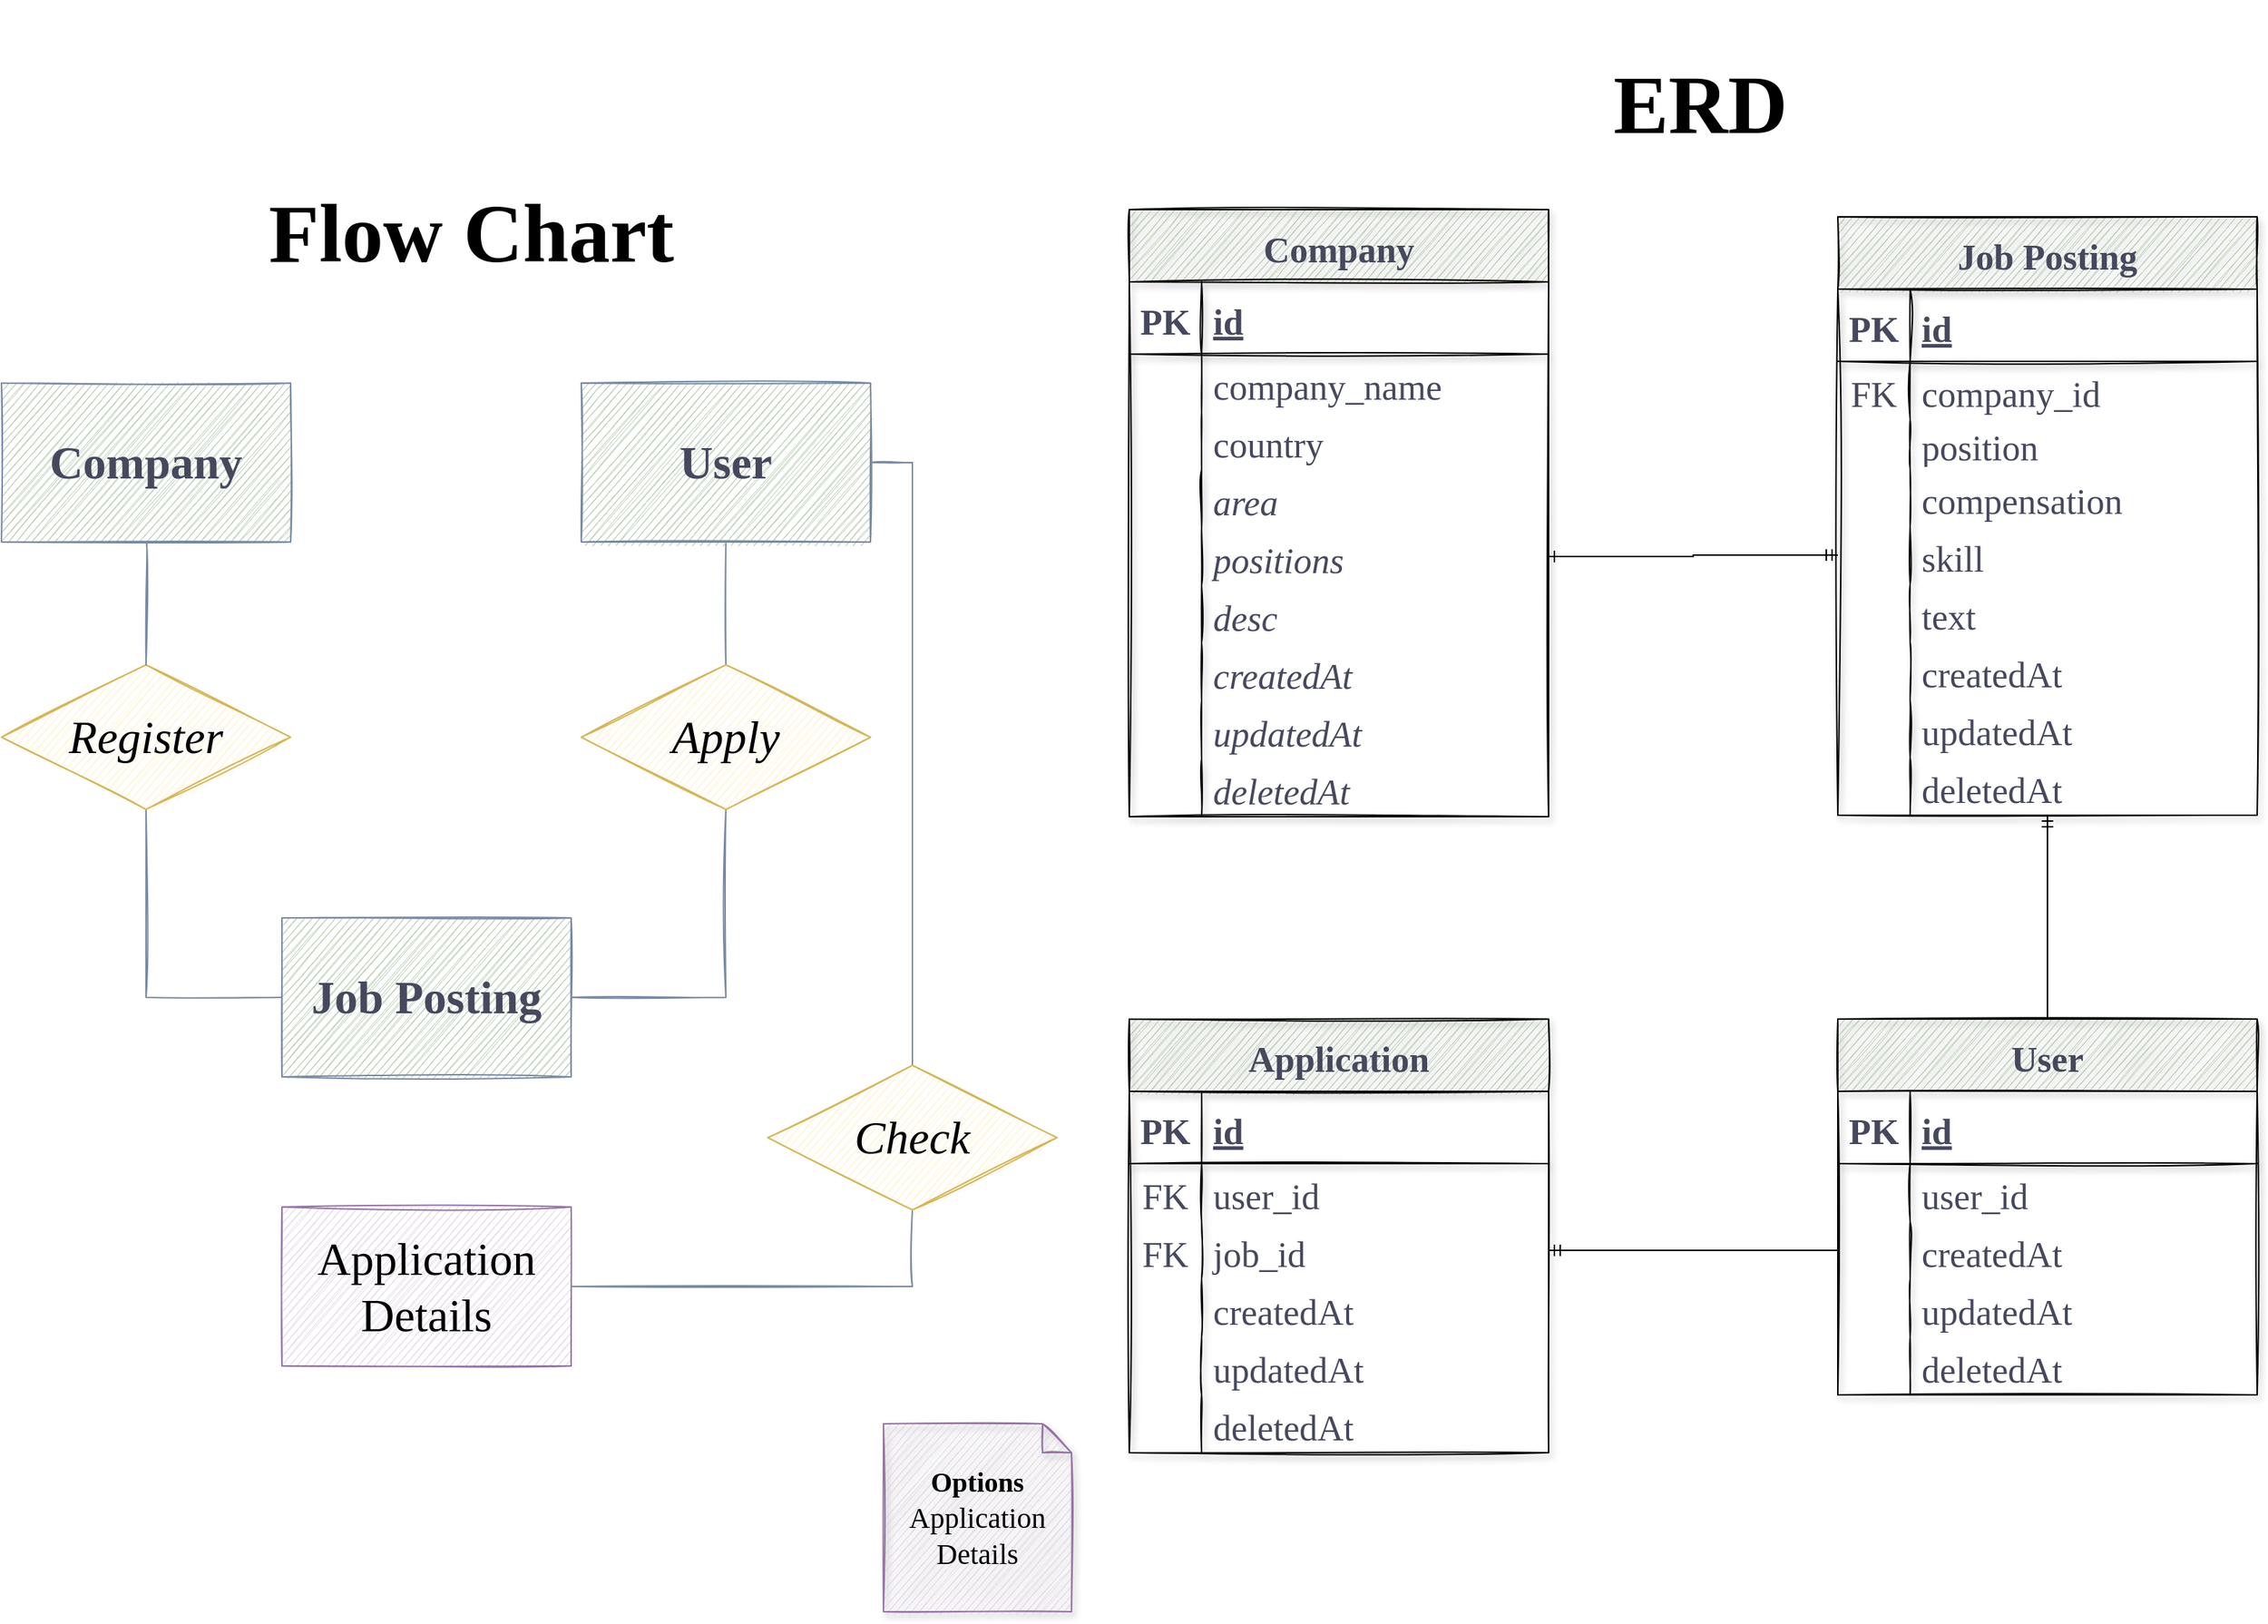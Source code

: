 <mxfile version="20.2.6" type="github">
  <diagram id="R2lEEEUBdFMjLlhIrx00" name="Page-1">
    <mxGraphModel dx="3123" dy="2442" grid="1" gridSize="10" guides="1" tooltips="1" connect="1" arrows="1" fold="1" page="1" pageScale="1" pageWidth="850" pageHeight="1100" math="0" shadow="0" extFonts="Permanent Marker^https://fonts.googleapis.com/css?family=Permanent+Marker">
      <root>
        <mxCell id="0" />
        <mxCell id="1" parent="0" />
        <mxCell id="0oKUBStHMxCBbjXoGF3a-63" style="edgeStyle=orthogonalEdgeStyle;rounded=0;sketch=1;hachureGap=4;orthogonalLoop=1;jettySize=auto;html=1;exitX=0.5;exitY=1;exitDx=0;exitDy=0;entryX=0;entryY=0.5;entryDx=0;entryDy=0;fontFamily=Architects Daughter;fontSource=https%3A%2F%2Ffonts.googleapis.com%2Fcss%3Ffamily%3DArchitects%2BDaughter;fontSize=16;fontColor=#46495D;endArrow=none;endFill=0;startSize=14;endSize=14;sourcePerimeterSpacing=8;targetPerimeterSpacing=8;strokeColor=#788AA3;fillColor=#B2C9AB;" parent="1" source="0oKUBStHMxCBbjXoGF3a-10" target="0oKUBStHMxCBbjXoGF3a-19" edge="1">
          <mxGeometry relative="1" as="geometry" />
        </mxCell>
        <mxCell id="0oKUBStHMxCBbjXoGF3a-10" value="Register" style="rhombus;whiteSpace=wrap;html=1;hachureGap=4;fontFamily=Tahoma;fontSize=32;sketch=1;fontStyle=2;fillColor=#fff2cc;strokeColor=#d6b656;" parent="1" vertex="1">
          <mxGeometry x="100" y="435" width="200" height="100" as="geometry" />
        </mxCell>
        <mxCell id="0oKUBStHMxCBbjXoGF3a-62" style="edgeStyle=orthogonalEdgeStyle;curved=1;rounded=0;sketch=1;hachureGap=4;orthogonalLoop=1;jettySize=auto;html=1;exitX=0.5;exitY=1;exitDx=0;exitDy=0;entryX=0.5;entryY=0;entryDx=0;entryDy=0;fontFamily=Architects Daughter;fontSource=https%3A%2F%2Ffonts.googleapis.com%2Fcss%3Ffamily%3DArchitects%2BDaughter;fontSize=16;fontColor=#46495D;endArrow=none;endFill=0;startSize=14;endSize=14;sourcePerimeterSpacing=8;targetPerimeterSpacing=8;strokeColor=#788AA3;fillColor=#B2C9AB;" parent="1" source="0oKUBStHMxCBbjXoGF3a-14" target="0oKUBStHMxCBbjXoGF3a-10" edge="1">
          <mxGeometry relative="1" as="geometry" />
        </mxCell>
        <mxCell id="0oKUBStHMxCBbjXoGF3a-14" value="Company" style="rounded=0;whiteSpace=wrap;html=1;hachureGap=4;fontFamily=Tahoma;fontSize=32;sketch=1;fontStyle=1;fillColor=#B2C9AB;fontColor=#46495D;strokeColor=#788AA3;" parent="1" vertex="1">
          <mxGeometry x="100" y="240" width="200" height="110" as="geometry" />
        </mxCell>
        <mxCell id="0oKUBStHMxCBbjXoGF3a-64" style="edgeStyle=orthogonalEdgeStyle;rounded=0;sketch=1;hachureGap=4;orthogonalLoop=1;jettySize=auto;html=1;exitX=0.5;exitY=1;exitDx=0;exitDy=0;entryX=0.5;entryY=0;entryDx=0;entryDy=0;fontFamily=Architects Daughter;fontSource=https%3A%2F%2Ffonts.googleapis.com%2Fcss%3Ffamily%3DArchitects%2BDaughter;fontSize=16;fontColor=#46495D;endArrow=none;endFill=0;startSize=14;endSize=14;sourcePerimeterSpacing=8;targetPerimeterSpacing=8;strokeColor=#788AA3;fillColor=#B2C9AB;" parent="1" source="0oKUBStHMxCBbjXoGF3a-18" target="0oKUBStHMxCBbjXoGF3a-34" edge="1">
          <mxGeometry relative="1" as="geometry" />
        </mxCell>
        <mxCell id="0oKUBStHMxCBbjXoGF3a-68" style="edgeStyle=orthogonalEdgeStyle;rounded=0;sketch=1;hachureGap=4;orthogonalLoop=1;jettySize=auto;html=1;exitX=1;exitY=0.5;exitDx=0;exitDy=0;entryX=0.5;entryY=0;entryDx=0;entryDy=0;fontFamily=Architects Daughter;fontSource=https%3A%2F%2Ffonts.googleapis.com%2Fcss%3Ffamily%3DArchitects%2BDaughter;fontSize=16;fontColor=#46495D;endArrow=none;endFill=0;startSize=14;endSize=14;sourcePerimeterSpacing=8;targetPerimeterSpacing=8;strokeColor=#788AA3;fillColor=#B2C9AB;" parent="1" source="0oKUBStHMxCBbjXoGF3a-18" target="0oKUBStHMxCBbjXoGF3a-44" edge="1">
          <mxGeometry relative="1" as="geometry" />
        </mxCell>
        <mxCell id="0oKUBStHMxCBbjXoGF3a-18" value="User" style="rounded=0;whiteSpace=wrap;html=1;hachureGap=4;fontFamily=Tahoma;fontSize=32;sketch=1;fontStyle=1;fillColor=#B2C9AB;fontColor=#46495D;strokeColor=#788AA3;" parent="1" vertex="1">
          <mxGeometry x="501" y="240" width="200" height="110" as="geometry" />
        </mxCell>
        <mxCell id="0oKUBStHMxCBbjXoGF3a-70" style="edgeStyle=orthogonalEdgeStyle;rounded=0;sketch=1;hachureGap=4;orthogonalLoop=1;jettySize=auto;html=1;exitX=1;exitY=0.5;exitDx=0;exitDy=0;entryX=0.5;entryY=1;entryDx=0;entryDy=0;fontFamily=Architects Daughter;fontSource=https%3A%2F%2Ffonts.googleapis.com%2Fcss%3Ffamily%3DArchitects%2BDaughter;fontSize=16;fontColor=#46495D;endArrow=none;endFill=0;startSize=14;endSize=14;sourcePerimeterSpacing=8;targetPerimeterSpacing=8;strokeColor=#788AA3;fillColor=#B2C9AB;" parent="1" source="0oKUBStHMxCBbjXoGF3a-19" target="0oKUBStHMxCBbjXoGF3a-34" edge="1">
          <mxGeometry relative="1" as="geometry" />
        </mxCell>
        <mxCell id="0oKUBStHMxCBbjXoGF3a-19" value="Job Posting" style="rounded=0;whiteSpace=wrap;html=1;hachureGap=4;fontFamily=Tahoma;fontSize=32;sketch=1;fontStyle=1;fillColor=#B2C9AB;fontColor=#46495D;strokeColor=#788AA3;" parent="1" vertex="1">
          <mxGeometry x="294" y="610" width="200" height="110" as="geometry" />
        </mxCell>
        <mxCell id="0oKUBStHMxCBbjXoGF3a-34" value="Apply" style="rhombus;whiteSpace=wrap;html=1;hachureGap=4;fontFamily=Tahoma;fontSize=32;sketch=1;fontStyle=2;fillColor=#fff2cc;strokeColor=#d6b656;" parent="1" vertex="1">
          <mxGeometry x="501" y="435" width="200" height="100" as="geometry" />
        </mxCell>
        <mxCell id="0oKUBStHMxCBbjXoGF3a-40" value="&lt;h1 style=&quot;font-size: 57px;&quot;&gt;&lt;span style=&quot;background-color: initial; font-size: 57px;&quot;&gt;&lt;font data-font-src=&quot;https://fonts.googleapis.com/css?family=Permanent+Marker&quot; style=&quot;font-size: 57px;&quot;&gt;Flow Chart&lt;/font&gt;&lt;/span&gt;&lt;br style=&quot;font-size: 57px;&quot;&gt;&lt;/h1&gt;" style="text;html=1;spacing=5;spacingTop=-20;whiteSpace=wrap;overflow=hidden;rounded=0;sketch=1;hachureGap=4;fontFamily=Tahoma;fontSize=57;verticalAlign=middle;align=center;horizontal=1;textDirection=ltr;strokeColor=none;" parent="1" vertex="1">
          <mxGeometry x="260" y="79" width="330" height="110" as="geometry" />
        </mxCell>
        <mxCell id="0oKUBStHMxCBbjXoGF3a-42" value="Application Details" style="rounded=0;whiteSpace=wrap;html=1;hachureGap=4;fontFamily=Tahoma;fontSize=32;sketch=1;fontStyle=0;fillColor=#e1d5e7;strokeColor=#9673a6;" parent="1" vertex="1">
          <mxGeometry x="294" y="810" width="200" height="110" as="geometry" />
        </mxCell>
        <mxCell id="0oKUBStHMxCBbjXoGF3a-71" style="edgeStyle=orthogonalEdgeStyle;rounded=0;sketch=1;hachureGap=4;orthogonalLoop=1;jettySize=auto;html=1;exitX=0.5;exitY=1;exitDx=0;exitDy=0;entryX=1;entryY=0.5;entryDx=0;entryDy=0;fontFamily=Architects Daughter;fontSource=https%3A%2F%2Ffonts.googleapis.com%2Fcss%3Ffamily%3DArchitects%2BDaughter;fontSize=16;fontColor=#46495D;endArrow=none;endFill=0;startSize=14;endSize=14;sourcePerimeterSpacing=8;targetPerimeterSpacing=8;strokeColor=#788AA3;fillColor=#B2C9AB;" parent="1" source="0oKUBStHMxCBbjXoGF3a-44" target="0oKUBStHMxCBbjXoGF3a-42" edge="1">
          <mxGeometry relative="1" as="geometry" />
        </mxCell>
        <mxCell id="0oKUBStHMxCBbjXoGF3a-44" value="Check" style="rhombus;whiteSpace=wrap;html=1;hachureGap=4;fontFamily=Tahoma;fontSize=32;sketch=1;fontStyle=2;fillColor=#fff2cc;strokeColor=#d6b656;" parent="1" vertex="1">
          <mxGeometry x="630" y="712" width="200" height="100" as="geometry" />
        </mxCell>
        <mxCell id="0oKUBStHMxCBbjXoGF3a-72" value="&lt;h1 style=&quot;font-size: 57px;&quot;&gt;ERD&lt;/h1&gt;" style="text;html=1;spacing=5;spacingTop=-20;whiteSpace=wrap;overflow=hidden;rounded=0;sketch=1;hachureGap=4;fontFamily=Tahoma;fontSize=57;verticalAlign=middle;align=center;horizontal=1;textDirection=ltr;strokeColor=none;" parent="1" vertex="1">
          <mxGeometry x="1110" y="-10" width="330" height="110" as="geometry" />
        </mxCell>
        <mxCell id="0oKUBStHMxCBbjXoGF3a-74" value="&lt;font face=&quot;Tahoma&quot;&gt;&lt;b style=&quot;font-size: 19px;&quot;&gt;&lt;font style=&quot;font-size: 19px;&quot;&gt;Options&lt;/font&gt;&lt;/b&gt;&lt;br&gt;Application&lt;br&gt;Details&lt;/font&gt;" style="shape=note;size=20;whiteSpace=wrap;html=1;shadow=1;sketch=1;hachureGap=4;fontFamily=Architects Daughter;fontSource=https%3A%2F%2Ffonts.googleapis.com%2Fcss%3Ffamily%3DArchitects%2BDaughter;fontSize=20;fillColor=#e1d5e7;strokeColor=#9673a6;" parent="1" vertex="1">
          <mxGeometry x="710" y="960" width="130" height="130" as="geometry" />
        </mxCell>
        <mxCell id="0oKUBStHMxCBbjXoGF3a-88" value="Company" style="shape=table;startSize=50;container=1;collapsible=1;childLayout=tableLayout;fixedRows=1;rowLines=0;fontStyle=1;align=center;resizeLast=1;shadow=1;sketch=1;hachureGap=4;fontFamily=Tahoma;fontSize=25;fontColor=#46495D;strokeColor=default;fillColor=#B2C9AB;" parent="1" vertex="1">
          <mxGeometry x="880" y="120" width="290" height="420" as="geometry" />
        </mxCell>
        <mxCell id="0oKUBStHMxCBbjXoGF3a-89" value="" style="shape=tableRow;horizontal=0;startSize=0;swimlaneHead=0;swimlaneBody=0;fillColor=none;collapsible=0;dropTarget=0;points=[[0,0.5],[1,0.5]];portConstraint=eastwest;top=0;left=0;right=0;bottom=1;shadow=1;sketch=1;hachureGap=4;fontFamily=Tahoma;fontSize=25;fontColor=#46495D;strokeColor=default;" parent="0oKUBStHMxCBbjXoGF3a-88" vertex="1">
          <mxGeometry y="50" width="290" height="50" as="geometry" />
        </mxCell>
        <mxCell id="0oKUBStHMxCBbjXoGF3a-90" value="PK" style="shape=partialRectangle;connectable=0;fillColor=none;top=0;left=0;bottom=0;right=0;fontStyle=1;overflow=hidden;shadow=1;sketch=1;hachureGap=4;fontFamily=Tahoma;fontSize=25;fontColor=#46495D;strokeColor=default;" parent="0oKUBStHMxCBbjXoGF3a-89" vertex="1">
          <mxGeometry width="50" height="50" as="geometry">
            <mxRectangle width="50" height="50" as="alternateBounds" />
          </mxGeometry>
        </mxCell>
        <mxCell id="0oKUBStHMxCBbjXoGF3a-91" value="id" style="shape=partialRectangle;connectable=0;fillColor=none;top=0;left=0;bottom=0;right=0;align=left;spacingLeft=6;fontStyle=5;overflow=hidden;shadow=1;sketch=1;hachureGap=4;fontFamily=Tahoma;fontSize=25;fontColor=#46495D;strokeColor=default;" parent="0oKUBStHMxCBbjXoGF3a-89" vertex="1">
          <mxGeometry x="50" width="240" height="50" as="geometry">
            <mxRectangle width="240" height="50" as="alternateBounds" />
          </mxGeometry>
        </mxCell>
        <mxCell id="0oKUBStHMxCBbjXoGF3a-92" value="" style="shape=tableRow;horizontal=0;startSize=0;swimlaneHead=0;swimlaneBody=0;fillColor=none;collapsible=0;dropTarget=0;points=[[0,0.5],[1,0.5]];portConstraint=eastwest;top=0;left=0;right=0;bottom=0;shadow=1;sketch=1;hachureGap=4;fontFamily=Tahoma;fontSize=25;fontColor=#46495D;strokeColor=default;" parent="0oKUBStHMxCBbjXoGF3a-88" vertex="1">
          <mxGeometry y="100" width="290" height="40" as="geometry" />
        </mxCell>
        <mxCell id="0oKUBStHMxCBbjXoGF3a-93" value="" style="shape=partialRectangle;connectable=0;fillColor=none;top=0;left=0;bottom=0;right=0;editable=1;overflow=hidden;shadow=1;sketch=1;hachureGap=4;fontFamily=Tahoma;fontSize=25;fontColor=#46495D;strokeColor=default;" parent="0oKUBStHMxCBbjXoGF3a-92" vertex="1">
          <mxGeometry width="50" height="40" as="geometry">
            <mxRectangle width="50" height="40" as="alternateBounds" />
          </mxGeometry>
        </mxCell>
        <mxCell id="0oKUBStHMxCBbjXoGF3a-94" value="company_name" style="shape=partialRectangle;connectable=0;fillColor=none;top=0;left=0;bottom=0;right=0;align=left;spacingLeft=6;overflow=hidden;shadow=1;sketch=1;hachureGap=4;fontFamily=Tahoma;fontSize=25;fontColor=#46495D;strokeColor=default;" parent="0oKUBStHMxCBbjXoGF3a-92" vertex="1">
          <mxGeometry x="50" width="240" height="40" as="geometry">
            <mxRectangle width="240" height="40" as="alternateBounds" />
          </mxGeometry>
        </mxCell>
        <mxCell id="0oKUBStHMxCBbjXoGF3a-123" value="" style="shape=tableRow;horizontal=0;startSize=0;swimlaneHead=0;swimlaneBody=0;fillColor=none;collapsible=0;dropTarget=0;points=[[0,0.5],[1,0.5]];portConstraint=eastwest;top=0;left=0;right=0;bottom=0;shadow=1;sketch=1;hachureGap=4;fontFamily=Tahoma;fontSize=25;fontColor=#46495D;strokeColor=default;" parent="0oKUBStHMxCBbjXoGF3a-88" vertex="1">
          <mxGeometry y="140" width="290" height="40" as="geometry" />
        </mxCell>
        <mxCell id="0oKUBStHMxCBbjXoGF3a-124" value="" style="shape=partialRectangle;connectable=0;fillColor=none;top=0;left=0;bottom=0;right=0;editable=1;overflow=hidden;shadow=1;sketch=1;hachureGap=4;fontFamily=Tahoma;fontSize=25;fontColor=#46495D;strokeColor=default;" parent="0oKUBStHMxCBbjXoGF3a-123" vertex="1">
          <mxGeometry width="50" height="40" as="geometry">
            <mxRectangle width="50" height="40" as="alternateBounds" />
          </mxGeometry>
        </mxCell>
        <mxCell id="0oKUBStHMxCBbjXoGF3a-125" value="country" style="shape=partialRectangle;connectable=0;fillColor=none;top=0;left=0;bottom=0;right=0;align=left;spacingLeft=6;overflow=hidden;shadow=1;sketch=1;hachureGap=4;fontFamily=Tahoma;fontSize=25;fontColor=#46495D;strokeColor=default;" parent="0oKUBStHMxCBbjXoGF3a-123" vertex="1">
          <mxGeometry x="50" width="240" height="40" as="geometry">
            <mxRectangle width="240" height="40" as="alternateBounds" />
          </mxGeometry>
        </mxCell>
        <mxCell id="0oKUBStHMxCBbjXoGF3a-126" value="" style="shape=tableRow;horizontal=0;startSize=0;swimlaneHead=0;swimlaneBody=0;fillColor=none;collapsible=0;dropTarget=0;points=[[0,0.5],[1,0.5]];portConstraint=eastwest;top=0;left=0;right=0;bottom=0;shadow=1;sketch=1;hachureGap=4;fontFamily=Tahoma;fontSize=25;fontColor=#46495D;strokeColor=default;" parent="0oKUBStHMxCBbjXoGF3a-88" vertex="1">
          <mxGeometry y="180" width="290" height="40" as="geometry" />
        </mxCell>
        <mxCell id="0oKUBStHMxCBbjXoGF3a-127" value="" style="shape=partialRectangle;connectable=0;fillColor=none;top=0;left=0;bottom=0;right=0;editable=1;overflow=hidden;shadow=1;sketch=1;hachureGap=4;fontFamily=Tahoma;fontSize=25;fontColor=#46495D;strokeColor=default;" parent="0oKUBStHMxCBbjXoGF3a-126" vertex="1">
          <mxGeometry width="50" height="40" as="geometry">
            <mxRectangle width="50" height="40" as="alternateBounds" />
          </mxGeometry>
        </mxCell>
        <mxCell id="0oKUBStHMxCBbjXoGF3a-128" value="area" style="shape=partialRectangle;connectable=0;fillColor=none;top=0;left=0;bottom=0;right=0;align=left;spacingLeft=6;overflow=hidden;shadow=1;sketch=1;hachureGap=4;fontFamily=Tahoma;fontSize=25;fontColor=#46495D;strokeColor=default;fontStyle=2" parent="0oKUBStHMxCBbjXoGF3a-126" vertex="1">
          <mxGeometry x="50" width="240" height="40" as="geometry">
            <mxRectangle width="240" height="40" as="alternateBounds" />
          </mxGeometry>
        </mxCell>
        <mxCell id="3RX_LrMm0xTDh0tK7QWw-32" value="" style="shape=tableRow;horizontal=0;startSize=0;swimlaneHead=0;swimlaneBody=0;fillColor=none;collapsible=0;dropTarget=0;points=[[0,0.5],[1,0.5]];portConstraint=eastwest;top=0;left=0;right=0;bottom=0;shadow=1;sketch=1;hachureGap=4;fontFamily=Tahoma;fontSize=25;fontColor=#46495D;strokeColor=default;" vertex="1" parent="0oKUBStHMxCBbjXoGF3a-88">
          <mxGeometry y="220" width="290" height="40" as="geometry" />
        </mxCell>
        <mxCell id="3RX_LrMm0xTDh0tK7QWw-33" value="" style="shape=partialRectangle;connectable=0;fillColor=none;top=0;left=0;bottom=0;right=0;editable=1;overflow=hidden;shadow=1;sketch=1;hachureGap=4;fontFamily=Tahoma;fontSize=25;fontColor=#46495D;strokeColor=default;" vertex="1" parent="3RX_LrMm0xTDh0tK7QWw-32">
          <mxGeometry width="50" height="40" as="geometry">
            <mxRectangle width="50" height="40" as="alternateBounds" />
          </mxGeometry>
        </mxCell>
        <mxCell id="3RX_LrMm0xTDh0tK7QWw-34" value="positions" style="shape=partialRectangle;connectable=0;fillColor=none;top=0;left=0;bottom=0;right=0;align=left;spacingLeft=6;overflow=hidden;shadow=1;sketch=1;hachureGap=4;fontFamily=Tahoma;fontSize=25;fontColor=#46495D;strokeColor=default;fontStyle=2" vertex="1" parent="3RX_LrMm0xTDh0tK7QWw-32">
          <mxGeometry x="50" width="240" height="40" as="geometry">
            <mxRectangle width="240" height="40" as="alternateBounds" />
          </mxGeometry>
        </mxCell>
        <mxCell id="3RX_LrMm0xTDh0tK7QWw-35" value="" style="shape=tableRow;horizontal=0;startSize=0;swimlaneHead=0;swimlaneBody=0;fillColor=none;collapsible=0;dropTarget=0;points=[[0,0.5],[1,0.5]];portConstraint=eastwest;top=0;left=0;right=0;bottom=0;shadow=1;sketch=1;hachureGap=4;fontFamily=Tahoma;fontSize=25;fontColor=#46495D;strokeColor=default;" vertex="1" parent="0oKUBStHMxCBbjXoGF3a-88">
          <mxGeometry y="260" width="290" height="40" as="geometry" />
        </mxCell>
        <mxCell id="3RX_LrMm0xTDh0tK7QWw-36" value="" style="shape=partialRectangle;connectable=0;fillColor=none;top=0;left=0;bottom=0;right=0;editable=1;overflow=hidden;shadow=1;sketch=1;hachureGap=4;fontFamily=Tahoma;fontSize=25;fontColor=#46495D;strokeColor=default;" vertex="1" parent="3RX_LrMm0xTDh0tK7QWw-35">
          <mxGeometry width="50" height="40" as="geometry">
            <mxRectangle width="50" height="40" as="alternateBounds" />
          </mxGeometry>
        </mxCell>
        <mxCell id="3RX_LrMm0xTDh0tK7QWw-37" value="desc" style="shape=partialRectangle;connectable=0;fillColor=none;top=0;left=0;bottom=0;right=0;align=left;spacingLeft=6;overflow=hidden;shadow=1;sketch=1;hachureGap=4;fontFamily=Tahoma;fontSize=25;fontColor=#46495D;strokeColor=default;fontStyle=2" vertex="1" parent="3RX_LrMm0xTDh0tK7QWw-35">
          <mxGeometry x="50" width="240" height="40" as="geometry">
            <mxRectangle width="240" height="40" as="alternateBounds" />
          </mxGeometry>
        </mxCell>
        <mxCell id="3RX_LrMm0xTDh0tK7QWw-38" value="" style="shape=tableRow;horizontal=0;startSize=0;swimlaneHead=0;swimlaneBody=0;fillColor=none;collapsible=0;dropTarget=0;points=[[0,0.5],[1,0.5]];portConstraint=eastwest;top=0;left=0;right=0;bottom=0;shadow=1;sketch=1;hachureGap=4;fontFamily=Tahoma;fontSize=25;fontColor=#46495D;strokeColor=default;" vertex="1" parent="0oKUBStHMxCBbjXoGF3a-88">
          <mxGeometry y="300" width="290" height="40" as="geometry" />
        </mxCell>
        <mxCell id="3RX_LrMm0xTDh0tK7QWw-39" value="" style="shape=partialRectangle;connectable=0;fillColor=none;top=0;left=0;bottom=0;right=0;editable=1;overflow=hidden;shadow=1;sketch=1;hachureGap=4;fontFamily=Tahoma;fontSize=25;fontColor=#46495D;strokeColor=default;" vertex="1" parent="3RX_LrMm0xTDh0tK7QWw-38">
          <mxGeometry width="50" height="40" as="geometry">
            <mxRectangle width="50" height="40" as="alternateBounds" />
          </mxGeometry>
        </mxCell>
        <mxCell id="3RX_LrMm0xTDh0tK7QWw-40" value="createdAt" style="shape=partialRectangle;connectable=0;fillColor=none;top=0;left=0;bottom=0;right=0;align=left;spacingLeft=6;overflow=hidden;shadow=1;sketch=1;hachureGap=4;fontFamily=Tahoma;fontSize=25;fontColor=#46495D;strokeColor=default;fontStyle=2" vertex="1" parent="3RX_LrMm0xTDh0tK7QWw-38">
          <mxGeometry x="50" width="240" height="40" as="geometry">
            <mxRectangle width="240" height="40" as="alternateBounds" />
          </mxGeometry>
        </mxCell>
        <mxCell id="3RX_LrMm0xTDh0tK7QWw-43" value="" style="shape=tableRow;horizontal=0;startSize=0;swimlaneHead=0;swimlaneBody=0;fillColor=none;collapsible=0;dropTarget=0;points=[[0,0.5],[1,0.5]];portConstraint=eastwest;top=0;left=0;right=0;bottom=0;shadow=1;sketch=1;hachureGap=4;fontFamily=Tahoma;fontSize=25;fontColor=#46495D;strokeColor=default;" vertex="1" parent="0oKUBStHMxCBbjXoGF3a-88">
          <mxGeometry y="340" width="290" height="40" as="geometry" />
        </mxCell>
        <mxCell id="3RX_LrMm0xTDh0tK7QWw-44" value="" style="shape=partialRectangle;connectable=0;fillColor=none;top=0;left=0;bottom=0;right=0;editable=1;overflow=hidden;shadow=1;sketch=1;hachureGap=4;fontFamily=Tahoma;fontSize=25;fontColor=#46495D;strokeColor=default;" vertex="1" parent="3RX_LrMm0xTDh0tK7QWw-43">
          <mxGeometry width="50" height="40" as="geometry">
            <mxRectangle width="50" height="40" as="alternateBounds" />
          </mxGeometry>
        </mxCell>
        <mxCell id="3RX_LrMm0xTDh0tK7QWw-45" value="updatedAt" style="shape=partialRectangle;connectable=0;fillColor=none;top=0;left=0;bottom=0;right=0;align=left;spacingLeft=6;overflow=hidden;shadow=1;sketch=1;hachureGap=4;fontFamily=Tahoma;fontSize=25;fontColor=#46495D;strokeColor=default;fontStyle=2" vertex="1" parent="3RX_LrMm0xTDh0tK7QWw-43">
          <mxGeometry x="50" width="240" height="40" as="geometry">
            <mxRectangle width="240" height="40" as="alternateBounds" />
          </mxGeometry>
        </mxCell>
        <mxCell id="3RX_LrMm0xTDh0tK7QWw-46" value="" style="shape=tableRow;horizontal=0;startSize=0;swimlaneHead=0;swimlaneBody=0;fillColor=none;collapsible=0;dropTarget=0;points=[[0,0.5],[1,0.5]];portConstraint=eastwest;top=0;left=0;right=0;bottom=0;shadow=1;sketch=1;hachureGap=4;fontFamily=Tahoma;fontSize=25;fontColor=#46495D;strokeColor=default;" vertex="1" parent="0oKUBStHMxCBbjXoGF3a-88">
          <mxGeometry y="380" width="290" height="40" as="geometry" />
        </mxCell>
        <mxCell id="3RX_LrMm0xTDh0tK7QWw-47" value="" style="shape=partialRectangle;connectable=0;fillColor=none;top=0;left=0;bottom=0;right=0;editable=1;overflow=hidden;shadow=1;sketch=1;hachureGap=4;fontFamily=Tahoma;fontSize=25;fontColor=#46495D;strokeColor=default;" vertex="1" parent="3RX_LrMm0xTDh0tK7QWw-46">
          <mxGeometry width="50" height="40" as="geometry">
            <mxRectangle width="50" height="40" as="alternateBounds" />
          </mxGeometry>
        </mxCell>
        <mxCell id="3RX_LrMm0xTDh0tK7QWw-48" value="deletedAt" style="shape=partialRectangle;connectable=0;fillColor=none;top=0;left=0;bottom=0;right=0;align=left;spacingLeft=6;overflow=hidden;shadow=1;sketch=1;hachureGap=4;fontFamily=Tahoma;fontSize=25;fontColor=#46495D;strokeColor=default;fontStyle=2" vertex="1" parent="3RX_LrMm0xTDh0tK7QWw-46">
          <mxGeometry x="50" width="240" height="40" as="geometry">
            <mxRectangle width="240" height="40" as="alternateBounds" />
          </mxGeometry>
        </mxCell>
        <mxCell id="0oKUBStHMxCBbjXoGF3a-139" value="Application" style="shape=table;startSize=50;container=1;collapsible=1;childLayout=tableLayout;fixedRows=1;rowLines=0;fontStyle=1;align=center;resizeLast=1;shadow=1;sketch=1;hachureGap=4;fontFamily=Tahoma;fontSize=25;fontColor=#46495D;strokeColor=default;fillColor=#B2C9AB;" parent="1" vertex="1">
          <mxGeometry x="880" y="680" width="290" height="300" as="geometry" />
        </mxCell>
        <mxCell id="0oKUBStHMxCBbjXoGF3a-140" value="" style="shape=tableRow;horizontal=0;startSize=0;swimlaneHead=0;swimlaneBody=0;fillColor=none;collapsible=0;dropTarget=0;points=[[0,0.5],[1,0.5]];portConstraint=eastwest;top=0;left=0;right=0;bottom=1;shadow=1;sketch=1;hachureGap=4;fontFamily=Tahoma;fontSize=25;fontColor=#46495D;strokeColor=default;" parent="0oKUBStHMxCBbjXoGF3a-139" vertex="1">
          <mxGeometry y="50" width="290" height="50" as="geometry" />
        </mxCell>
        <mxCell id="0oKUBStHMxCBbjXoGF3a-141" value="PK" style="shape=partialRectangle;connectable=0;fillColor=none;top=0;left=0;bottom=0;right=0;fontStyle=1;overflow=hidden;shadow=1;sketch=1;hachureGap=4;fontFamily=Tahoma;fontSize=25;fontColor=#46495D;strokeColor=default;" parent="0oKUBStHMxCBbjXoGF3a-140" vertex="1">
          <mxGeometry width="50" height="50" as="geometry">
            <mxRectangle width="50" height="50" as="alternateBounds" />
          </mxGeometry>
        </mxCell>
        <mxCell id="0oKUBStHMxCBbjXoGF3a-142" value="id" style="shape=partialRectangle;connectable=0;fillColor=none;top=0;left=0;bottom=0;right=0;align=left;spacingLeft=6;fontStyle=5;overflow=hidden;shadow=1;sketch=1;hachureGap=4;fontFamily=Tahoma;fontSize=25;fontColor=#46495D;strokeColor=default;" parent="0oKUBStHMxCBbjXoGF3a-140" vertex="1">
          <mxGeometry x="50" width="240" height="50" as="geometry">
            <mxRectangle width="240" height="50" as="alternateBounds" />
          </mxGeometry>
        </mxCell>
        <mxCell id="0oKUBStHMxCBbjXoGF3a-143" value="" style="shape=tableRow;horizontal=0;startSize=0;swimlaneHead=0;swimlaneBody=0;fillColor=none;collapsible=0;dropTarget=0;points=[[0,0.5],[1,0.5]];portConstraint=eastwest;top=0;left=0;right=0;bottom=0;shadow=1;sketch=1;hachureGap=4;fontFamily=Tahoma;fontSize=25;fontColor=#46495D;strokeColor=default;" parent="0oKUBStHMxCBbjXoGF3a-139" vertex="1">
          <mxGeometry y="100" width="290" height="40" as="geometry" />
        </mxCell>
        <mxCell id="0oKUBStHMxCBbjXoGF3a-144" value="FK" style="shape=partialRectangle;connectable=0;fillColor=none;top=0;left=0;bottom=0;right=0;editable=1;overflow=hidden;shadow=1;sketch=1;hachureGap=4;fontFamily=Tahoma;fontSize=25;fontColor=#46495D;strokeColor=default;" parent="0oKUBStHMxCBbjXoGF3a-143" vertex="1">
          <mxGeometry width="50" height="40" as="geometry">
            <mxRectangle width="50" height="40" as="alternateBounds" />
          </mxGeometry>
        </mxCell>
        <mxCell id="0oKUBStHMxCBbjXoGF3a-145" value="user_id" style="shape=partialRectangle;connectable=0;fillColor=none;top=0;left=0;bottom=0;right=0;align=left;spacingLeft=6;overflow=hidden;shadow=1;sketch=1;hachureGap=4;fontFamily=Tahoma;fontSize=25;fontColor=#46495D;strokeColor=default;" parent="0oKUBStHMxCBbjXoGF3a-143" vertex="1">
          <mxGeometry x="50" width="240" height="40" as="geometry">
            <mxRectangle width="240" height="40" as="alternateBounds" />
          </mxGeometry>
        </mxCell>
        <mxCell id="3RX_LrMm0xTDh0tK7QWw-29" value="" style="shape=tableRow;horizontal=0;startSize=0;swimlaneHead=0;swimlaneBody=0;fillColor=none;collapsible=0;dropTarget=0;points=[[0,0.5],[1,0.5]];portConstraint=eastwest;top=0;left=0;right=0;bottom=0;shadow=1;sketch=1;hachureGap=4;fontFamily=Tahoma;fontSize=25;fontColor=#46495D;strokeColor=default;" vertex="1" parent="0oKUBStHMxCBbjXoGF3a-139">
          <mxGeometry y="140" width="290" height="40" as="geometry" />
        </mxCell>
        <mxCell id="3RX_LrMm0xTDh0tK7QWw-30" value="FK" style="shape=partialRectangle;connectable=0;fillColor=none;top=0;left=0;bottom=0;right=0;editable=1;overflow=hidden;shadow=1;sketch=1;hachureGap=4;fontFamily=Tahoma;fontSize=25;fontColor=#46495D;strokeColor=default;" vertex="1" parent="3RX_LrMm0xTDh0tK7QWw-29">
          <mxGeometry width="50" height="40" as="geometry">
            <mxRectangle width="50" height="40" as="alternateBounds" />
          </mxGeometry>
        </mxCell>
        <mxCell id="3RX_LrMm0xTDh0tK7QWw-31" value="job_id" style="shape=partialRectangle;connectable=0;fillColor=none;top=0;left=0;bottom=0;right=0;align=left;spacingLeft=6;overflow=hidden;shadow=1;sketch=1;hachureGap=4;fontFamily=Tahoma;fontSize=25;fontColor=#46495D;strokeColor=default;" vertex="1" parent="3RX_LrMm0xTDh0tK7QWw-29">
          <mxGeometry x="50" width="240" height="40" as="geometry">
            <mxRectangle width="240" height="40" as="alternateBounds" />
          </mxGeometry>
        </mxCell>
        <mxCell id="3RX_LrMm0xTDh0tK7QWw-112" value="" style="shape=tableRow;horizontal=0;startSize=0;swimlaneHead=0;swimlaneBody=0;fillColor=none;collapsible=0;dropTarget=0;points=[[0,0.5],[1,0.5]];portConstraint=eastwest;top=0;left=0;right=0;bottom=0;shadow=1;sketch=1;hachureGap=4;fontFamily=Tahoma;fontSize=25;fontColor=#46495D;strokeColor=default;" vertex="1" parent="0oKUBStHMxCBbjXoGF3a-139">
          <mxGeometry y="180" width="290" height="40" as="geometry" />
        </mxCell>
        <mxCell id="3RX_LrMm0xTDh0tK7QWw-113" value="" style="shape=partialRectangle;connectable=0;fillColor=none;top=0;left=0;bottom=0;right=0;editable=1;overflow=hidden;shadow=1;sketch=1;hachureGap=4;fontFamily=Tahoma;fontSize=25;fontColor=#46495D;strokeColor=default;" vertex="1" parent="3RX_LrMm0xTDh0tK7QWw-112">
          <mxGeometry width="50" height="40" as="geometry">
            <mxRectangle width="50" height="40" as="alternateBounds" />
          </mxGeometry>
        </mxCell>
        <mxCell id="3RX_LrMm0xTDh0tK7QWw-114" value="createdAt" style="shape=partialRectangle;connectable=0;fillColor=none;top=0;left=0;bottom=0;right=0;align=left;spacingLeft=6;overflow=hidden;shadow=1;sketch=1;hachureGap=4;fontFamily=Tahoma;fontSize=25;fontColor=#46495D;strokeColor=default;" vertex="1" parent="3RX_LrMm0xTDh0tK7QWw-112">
          <mxGeometry x="50" width="240" height="40" as="geometry">
            <mxRectangle width="240" height="40" as="alternateBounds" />
          </mxGeometry>
        </mxCell>
        <mxCell id="3RX_LrMm0xTDh0tK7QWw-115" value="" style="shape=tableRow;horizontal=0;startSize=0;swimlaneHead=0;swimlaneBody=0;fillColor=none;collapsible=0;dropTarget=0;points=[[0,0.5],[1,0.5]];portConstraint=eastwest;top=0;left=0;right=0;bottom=0;shadow=1;sketch=1;hachureGap=4;fontFamily=Tahoma;fontSize=25;fontColor=#46495D;strokeColor=default;" vertex="1" parent="0oKUBStHMxCBbjXoGF3a-139">
          <mxGeometry y="220" width="290" height="40" as="geometry" />
        </mxCell>
        <mxCell id="3RX_LrMm0xTDh0tK7QWw-116" value="" style="shape=partialRectangle;connectable=0;fillColor=none;top=0;left=0;bottom=0;right=0;editable=1;overflow=hidden;shadow=1;sketch=1;hachureGap=4;fontFamily=Tahoma;fontSize=25;fontColor=#46495D;strokeColor=default;" vertex="1" parent="3RX_LrMm0xTDh0tK7QWw-115">
          <mxGeometry width="50" height="40" as="geometry">
            <mxRectangle width="50" height="40" as="alternateBounds" />
          </mxGeometry>
        </mxCell>
        <mxCell id="3RX_LrMm0xTDh0tK7QWw-117" value="updatedAt" style="shape=partialRectangle;connectable=0;fillColor=none;top=0;left=0;bottom=0;right=0;align=left;spacingLeft=6;overflow=hidden;shadow=1;sketch=1;hachureGap=4;fontFamily=Tahoma;fontSize=25;fontColor=#46495D;strokeColor=default;" vertex="1" parent="3RX_LrMm0xTDh0tK7QWw-115">
          <mxGeometry x="50" width="240" height="40" as="geometry">
            <mxRectangle width="240" height="40" as="alternateBounds" />
          </mxGeometry>
        </mxCell>
        <mxCell id="3RX_LrMm0xTDh0tK7QWw-118" value="" style="shape=tableRow;horizontal=0;startSize=0;swimlaneHead=0;swimlaneBody=0;fillColor=none;collapsible=0;dropTarget=0;points=[[0,0.5],[1,0.5]];portConstraint=eastwest;top=0;left=0;right=0;bottom=0;shadow=1;sketch=1;hachureGap=4;fontFamily=Tahoma;fontSize=25;fontColor=#46495D;strokeColor=default;" vertex="1" parent="0oKUBStHMxCBbjXoGF3a-139">
          <mxGeometry y="260" width="290" height="40" as="geometry" />
        </mxCell>
        <mxCell id="3RX_LrMm0xTDh0tK7QWw-119" value="" style="shape=partialRectangle;connectable=0;fillColor=none;top=0;left=0;bottom=0;right=0;editable=1;overflow=hidden;shadow=1;sketch=1;hachureGap=4;fontFamily=Tahoma;fontSize=25;fontColor=#46495D;strokeColor=default;" vertex="1" parent="3RX_LrMm0xTDh0tK7QWw-118">
          <mxGeometry width="50" height="40" as="geometry">
            <mxRectangle width="50" height="40" as="alternateBounds" />
          </mxGeometry>
        </mxCell>
        <mxCell id="3RX_LrMm0xTDh0tK7QWw-120" value="deletedAt" style="shape=partialRectangle;connectable=0;fillColor=none;top=0;left=0;bottom=0;right=0;align=left;spacingLeft=6;overflow=hidden;shadow=1;sketch=1;hachureGap=4;fontFamily=Tahoma;fontSize=25;fontColor=#46495D;strokeColor=default;" vertex="1" parent="3RX_LrMm0xTDh0tK7QWw-118">
          <mxGeometry x="50" width="240" height="40" as="geometry">
            <mxRectangle width="240" height="40" as="alternateBounds" />
          </mxGeometry>
        </mxCell>
        <mxCell id="3RX_LrMm0xTDh0tK7QWw-150" style="edgeStyle=orthogonalEdgeStyle;rounded=0;orthogonalLoop=1;jettySize=auto;html=1;entryX=0.5;entryY=0;entryDx=0;entryDy=0;startArrow=ERmandOne;startFill=0;endArrow=baseDash;endFill=0;" edge="1" parent="1" source="3RX_LrMm0xTDh0tK7QWw-4" target="3RX_LrMm0xTDh0tK7QWw-124">
          <mxGeometry relative="1" as="geometry" />
        </mxCell>
        <mxCell id="3RX_LrMm0xTDh0tK7QWw-4" value="Job Posting" style="shape=table;startSize=50;container=1;collapsible=1;childLayout=tableLayout;fixedRows=1;rowLines=0;fontStyle=1;align=center;resizeLast=1;shadow=1;sketch=1;hachureGap=4;fontFamily=Tahoma;fontSize=25;fontColor=#46495D;strokeColor=default;fillColor=#B2C9AB;" vertex="1" parent="1">
          <mxGeometry x="1370" y="125" width="290" height="414" as="geometry" />
        </mxCell>
        <mxCell id="3RX_LrMm0xTDh0tK7QWw-5" value="" style="shape=tableRow;horizontal=0;startSize=0;swimlaneHead=0;swimlaneBody=0;fillColor=none;collapsible=0;dropTarget=0;points=[[0,0.5],[1,0.5]];portConstraint=eastwest;top=0;left=0;right=0;bottom=1;shadow=1;sketch=1;hachureGap=4;fontFamily=Tahoma;fontSize=25;fontColor=#46495D;strokeColor=default;" vertex="1" parent="3RX_LrMm0xTDh0tK7QWw-4">
          <mxGeometry y="50" width="290" height="50" as="geometry" />
        </mxCell>
        <mxCell id="3RX_LrMm0xTDh0tK7QWw-6" value="PK" style="shape=partialRectangle;connectable=0;fillColor=none;top=0;left=0;bottom=0;right=0;fontStyle=1;overflow=hidden;shadow=1;sketch=1;hachureGap=4;fontFamily=Tahoma;fontSize=25;fontColor=#46495D;strokeColor=default;" vertex="1" parent="3RX_LrMm0xTDh0tK7QWw-5">
          <mxGeometry width="50" height="50" as="geometry">
            <mxRectangle width="50" height="50" as="alternateBounds" />
          </mxGeometry>
        </mxCell>
        <mxCell id="3RX_LrMm0xTDh0tK7QWw-7" value="id" style="shape=partialRectangle;connectable=0;fillColor=none;top=0;left=0;bottom=0;right=0;align=left;spacingLeft=6;fontStyle=5;overflow=hidden;shadow=1;sketch=1;hachureGap=4;fontFamily=Tahoma;fontSize=25;fontColor=#46495D;strokeColor=default;" vertex="1" parent="3RX_LrMm0xTDh0tK7QWw-5">
          <mxGeometry x="50" width="240" height="50" as="geometry">
            <mxRectangle width="240" height="50" as="alternateBounds" />
          </mxGeometry>
        </mxCell>
        <mxCell id="3RX_LrMm0xTDh0tK7QWw-8" value="" style="shape=tableRow;horizontal=0;startSize=0;swimlaneHead=0;swimlaneBody=0;fillColor=none;collapsible=0;dropTarget=0;points=[[0,0.5],[1,0.5]];portConstraint=eastwest;top=0;left=0;right=0;bottom=0;shadow=1;sketch=1;hachureGap=4;fontFamily=Tahoma;fontSize=25;fontColor=#46495D;strokeColor=default;" vertex="1" parent="3RX_LrMm0xTDh0tK7QWw-4">
          <mxGeometry y="100" width="290" height="40" as="geometry" />
        </mxCell>
        <mxCell id="3RX_LrMm0xTDh0tK7QWw-9" value="FK" style="shape=partialRectangle;connectable=0;fillColor=none;top=0;left=0;bottom=0;right=0;editable=1;overflow=hidden;shadow=1;sketch=1;hachureGap=4;fontFamily=Tahoma;fontSize=25;fontColor=#46495D;strokeColor=default;" vertex="1" parent="3RX_LrMm0xTDh0tK7QWw-8">
          <mxGeometry width="50" height="40" as="geometry">
            <mxRectangle width="50" height="40" as="alternateBounds" />
          </mxGeometry>
        </mxCell>
        <mxCell id="3RX_LrMm0xTDh0tK7QWw-10" value="company_id" style="shape=partialRectangle;connectable=0;fillColor=none;top=0;left=0;bottom=0;right=0;align=left;spacingLeft=6;overflow=hidden;shadow=1;sketch=1;hachureGap=4;fontFamily=Tahoma;fontSize=25;fontColor=#46495D;strokeColor=default;" vertex="1" parent="3RX_LrMm0xTDh0tK7QWw-8">
          <mxGeometry x="50" width="240" height="40" as="geometry">
            <mxRectangle width="240" height="40" as="alternateBounds" />
          </mxGeometry>
        </mxCell>
        <mxCell id="3RX_LrMm0xTDh0tK7QWw-11" value="" style="shape=tableRow;horizontal=0;startSize=0;swimlaneHead=0;swimlaneBody=0;fillColor=none;collapsible=0;dropTarget=0;points=[[0,0.5],[1,0.5]];portConstraint=eastwest;top=0;left=0;right=0;bottom=0;shadow=1;sketch=1;hachureGap=4;fontFamily=Tahoma;fontSize=25;fontColor=#46495D;strokeColor=default;" vertex="1" parent="3RX_LrMm0xTDh0tK7QWw-4">
          <mxGeometry y="140" width="290" height="34" as="geometry" />
        </mxCell>
        <mxCell id="3RX_LrMm0xTDh0tK7QWw-12" value="" style="shape=partialRectangle;connectable=0;fillColor=none;top=0;left=0;bottom=0;right=0;editable=1;overflow=hidden;shadow=1;sketch=1;hachureGap=4;fontFamily=Tahoma;fontSize=25;fontColor=#46495D;strokeColor=default;" vertex="1" parent="3RX_LrMm0xTDh0tK7QWw-11">
          <mxGeometry width="50" height="34" as="geometry">
            <mxRectangle width="50" height="34" as="alternateBounds" />
          </mxGeometry>
        </mxCell>
        <mxCell id="3RX_LrMm0xTDh0tK7QWw-13" value="position" style="shape=partialRectangle;connectable=0;fillColor=none;top=0;left=0;bottom=0;right=0;align=left;spacingLeft=6;overflow=hidden;shadow=1;sketch=1;hachureGap=4;fontFamily=Tahoma;fontSize=25;fontColor=#46495D;strokeColor=default;" vertex="1" parent="3RX_LrMm0xTDh0tK7QWw-11">
          <mxGeometry x="50" width="240" height="34" as="geometry">
            <mxRectangle width="240" height="34" as="alternateBounds" />
          </mxGeometry>
        </mxCell>
        <mxCell id="3RX_LrMm0xTDh0tK7QWw-14" value="" style="shape=tableRow;horizontal=0;startSize=0;swimlaneHead=0;swimlaneBody=0;fillColor=none;collapsible=0;dropTarget=0;points=[[0,0.5],[1,0.5]];portConstraint=eastwest;top=0;left=0;right=0;bottom=0;shadow=1;sketch=1;hachureGap=4;fontFamily=Tahoma;fontSize=25;fontColor=#46495D;strokeColor=default;" vertex="1" parent="3RX_LrMm0xTDh0tK7QWw-4">
          <mxGeometry y="174" width="290" height="40" as="geometry" />
        </mxCell>
        <mxCell id="3RX_LrMm0xTDh0tK7QWw-15" value="" style="shape=partialRectangle;connectable=0;fillColor=none;top=0;left=0;bottom=0;right=0;editable=1;overflow=hidden;shadow=1;sketch=1;hachureGap=4;fontFamily=Tahoma;fontSize=25;fontColor=#46495D;strokeColor=default;" vertex="1" parent="3RX_LrMm0xTDh0tK7QWw-14">
          <mxGeometry width="50" height="40" as="geometry">
            <mxRectangle width="50" height="40" as="alternateBounds" />
          </mxGeometry>
        </mxCell>
        <mxCell id="3RX_LrMm0xTDh0tK7QWw-16" value="compensation" style="shape=partialRectangle;connectable=0;fillColor=none;top=0;left=0;bottom=0;right=0;align=left;spacingLeft=6;overflow=hidden;shadow=1;sketch=1;hachureGap=4;fontFamily=Tahoma;fontSize=25;fontColor=#46495D;strokeColor=default;" vertex="1" parent="3RX_LrMm0xTDh0tK7QWw-14">
          <mxGeometry x="50" width="240" height="40" as="geometry">
            <mxRectangle width="240" height="40" as="alternateBounds" />
          </mxGeometry>
        </mxCell>
        <mxCell id="3RX_LrMm0xTDh0tK7QWw-17" value="" style="shape=tableRow;horizontal=0;startSize=0;swimlaneHead=0;swimlaneBody=0;fillColor=none;collapsible=0;dropTarget=0;points=[[0,0.5],[1,0.5]];portConstraint=eastwest;top=0;left=0;right=0;bottom=0;shadow=1;sketch=1;hachureGap=4;fontFamily=Tahoma;fontSize=25;fontColor=#46495D;strokeColor=default;" vertex="1" parent="3RX_LrMm0xTDh0tK7QWw-4">
          <mxGeometry y="214" width="290" height="40" as="geometry" />
        </mxCell>
        <mxCell id="3RX_LrMm0xTDh0tK7QWw-18" value="" style="shape=partialRectangle;connectable=0;fillColor=none;top=0;left=0;bottom=0;right=0;editable=1;overflow=hidden;shadow=1;sketch=1;hachureGap=4;fontFamily=Tahoma;fontSize=25;fontColor=#46495D;strokeColor=default;" vertex="1" parent="3RX_LrMm0xTDh0tK7QWw-17">
          <mxGeometry width="50" height="40" as="geometry">
            <mxRectangle width="50" height="40" as="alternateBounds" />
          </mxGeometry>
        </mxCell>
        <mxCell id="3RX_LrMm0xTDh0tK7QWw-19" value="skill" style="shape=partialRectangle;connectable=0;fillColor=none;top=0;left=0;bottom=0;right=0;align=left;spacingLeft=6;overflow=hidden;shadow=1;sketch=1;hachureGap=4;fontFamily=Tahoma;fontSize=25;fontColor=#46495D;strokeColor=default;" vertex="1" parent="3RX_LrMm0xTDh0tK7QWw-17">
          <mxGeometry x="50" width="240" height="40" as="geometry">
            <mxRectangle width="240" height="40" as="alternateBounds" />
          </mxGeometry>
        </mxCell>
        <mxCell id="3RX_LrMm0xTDh0tK7QWw-26" value="" style="shape=tableRow;horizontal=0;startSize=0;swimlaneHead=0;swimlaneBody=0;fillColor=none;collapsible=0;dropTarget=0;points=[[0,0.5],[1,0.5]];portConstraint=eastwest;top=0;left=0;right=0;bottom=0;shadow=1;sketch=1;hachureGap=4;fontFamily=Tahoma;fontSize=25;fontColor=#46495D;strokeColor=default;" vertex="1" parent="3RX_LrMm0xTDh0tK7QWw-4">
          <mxGeometry y="254" width="290" height="40" as="geometry" />
        </mxCell>
        <mxCell id="3RX_LrMm0xTDh0tK7QWw-27" value="" style="shape=partialRectangle;connectable=0;fillColor=none;top=0;left=0;bottom=0;right=0;editable=1;overflow=hidden;shadow=1;sketch=1;hachureGap=4;fontFamily=Tahoma;fontSize=25;fontColor=#46495D;strokeColor=default;" vertex="1" parent="3RX_LrMm0xTDh0tK7QWw-26">
          <mxGeometry width="50" height="40" as="geometry">
            <mxRectangle width="50" height="40" as="alternateBounds" />
          </mxGeometry>
        </mxCell>
        <mxCell id="3RX_LrMm0xTDh0tK7QWw-28" value="text" style="shape=partialRectangle;connectable=0;fillColor=none;top=0;left=0;bottom=0;right=0;align=left;spacingLeft=6;overflow=hidden;shadow=1;sketch=1;hachureGap=4;fontFamily=Tahoma;fontSize=25;fontColor=#46495D;strokeColor=default;" vertex="1" parent="3RX_LrMm0xTDh0tK7QWw-26">
          <mxGeometry x="50" width="240" height="40" as="geometry">
            <mxRectangle width="240" height="40" as="alternateBounds" />
          </mxGeometry>
        </mxCell>
        <mxCell id="3RX_LrMm0xTDh0tK7QWw-103" value="" style="shape=tableRow;horizontal=0;startSize=0;swimlaneHead=0;swimlaneBody=0;fillColor=none;collapsible=0;dropTarget=0;points=[[0,0.5],[1,0.5]];portConstraint=eastwest;top=0;left=0;right=0;bottom=0;shadow=1;sketch=1;hachureGap=4;fontFamily=Tahoma;fontSize=25;fontColor=#46495D;strokeColor=default;" vertex="1" parent="3RX_LrMm0xTDh0tK7QWw-4">
          <mxGeometry y="294" width="290" height="40" as="geometry" />
        </mxCell>
        <mxCell id="3RX_LrMm0xTDh0tK7QWw-104" value="" style="shape=partialRectangle;connectable=0;fillColor=none;top=0;left=0;bottom=0;right=0;editable=1;overflow=hidden;shadow=1;sketch=1;hachureGap=4;fontFamily=Tahoma;fontSize=25;fontColor=#46495D;strokeColor=default;" vertex="1" parent="3RX_LrMm0xTDh0tK7QWw-103">
          <mxGeometry width="50" height="40" as="geometry">
            <mxRectangle width="50" height="40" as="alternateBounds" />
          </mxGeometry>
        </mxCell>
        <mxCell id="3RX_LrMm0xTDh0tK7QWw-105" value="createdAt" style="shape=partialRectangle;connectable=0;fillColor=none;top=0;left=0;bottom=0;right=0;align=left;spacingLeft=6;overflow=hidden;shadow=1;sketch=1;hachureGap=4;fontFamily=Tahoma;fontSize=25;fontColor=#46495D;strokeColor=default;" vertex="1" parent="3RX_LrMm0xTDh0tK7QWw-103">
          <mxGeometry x="50" width="240" height="40" as="geometry">
            <mxRectangle width="240" height="40" as="alternateBounds" />
          </mxGeometry>
        </mxCell>
        <mxCell id="3RX_LrMm0xTDh0tK7QWw-106" value="" style="shape=tableRow;horizontal=0;startSize=0;swimlaneHead=0;swimlaneBody=0;fillColor=none;collapsible=0;dropTarget=0;points=[[0,0.5],[1,0.5]];portConstraint=eastwest;top=0;left=0;right=0;bottom=0;shadow=1;sketch=1;hachureGap=4;fontFamily=Tahoma;fontSize=25;fontColor=#46495D;strokeColor=default;" vertex="1" parent="3RX_LrMm0xTDh0tK7QWw-4">
          <mxGeometry y="334" width="290" height="40" as="geometry" />
        </mxCell>
        <mxCell id="3RX_LrMm0xTDh0tK7QWw-107" value="" style="shape=partialRectangle;connectable=0;fillColor=none;top=0;left=0;bottom=0;right=0;editable=1;overflow=hidden;shadow=1;sketch=1;hachureGap=4;fontFamily=Tahoma;fontSize=25;fontColor=#46495D;strokeColor=default;" vertex="1" parent="3RX_LrMm0xTDh0tK7QWw-106">
          <mxGeometry width="50" height="40" as="geometry">
            <mxRectangle width="50" height="40" as="alternateBounds" />
          </mxGeometry>
        </mxCell>
        <mxCell id="3RX_LrMm0xTDh0tK7QWw-108" value="updatedAt" style="shape=partialRectangle;connectable=0;fillColor=none;top=0;left=0;bottom=0;right=0;align=left;spacingLeft=6;overflow=hidden;shadow=1;sketch=1;hachureGap=4;fontFamily=Tahoma;fontSize=25;fontColor=#46495D;strokeColor=default;" vertex="1" parent="3RX_LrMm0xTDh0tK7QWw-106">
          <mxGeometry x="50" width="240" height="40" as="geometry">
            <mxRectangle width="240" height="40" as="alternateBounds" />
          </mxGeometry>
        </mxCell>
        <mxCell id="3RX_LrMm0xTDh0tK7QWw-109" value="" style="shape=tableRow;horizontal=0;startSize=0;swimlaneHead=0;swimlaneBody=0;fillColor=none;collapsible=0;dropTarget=0;points=[[0,0.5],[1,0.5]];portConstraint=eastwest;top=0;left=0;right=0;bottom=0;shadow=1;sketch=1;hachureGap=4;fontFamily=Tahoma;fontSize=25;fontColor=#46495D;strokeColor=default;" vertex="1" parent="3RX_LrMm0xTDh0tK7QWw-4">
          <mxGeometry y="374" width="290" height="40" as="geometry" />
        </mxCell>
        <mxCell id="3RX_LrMm0xTDh0tK7QWw-110" value="" style="shape=partialRectangle;connectable=0;fillColor=none;top=0;left=0;bottom=0;right=0;editable=1;overflow=hidden;shadow=1;sketch=1;hachureGap=4;fontFamily=Tahoma;fontSize=25;fontColor=#46495D;strokeColor=default;" vertex="1" parent="3RX_LrMm0xTDh0tK7QWw-109">
          <mxGeometry width="50" height="40" as="geometry">
            <mxRectangle width="50" height="40" as="alternateBounds" />
          </mxGeometry>
        </mxCell>
        <mxCell id="3RX_LrMm0xTDh0tK7QWw-111" value="deletedAt" style="shape=partialRectangle;connectable=0;fillColor=none;top=0;left=0;bottom=0;right=0;align=left;spacingLeft=6;overflow=hidden;shadow=1;sketch=1;hachureGap=4;fontFamily=Tahoma;fontSize=25;fontColor=#46495D;strokeColor=default;" vertex="1" parent="3RX_LrMm0xTDh0tK7QWw-109">
          <mxGeometry x="50" width="240" height="40" as="geometry">
            <mxRectangle width="240" height="40" as="alternateBounds" />
          </mxGeometry>
        </mxCell>
        <mxCell id="3RX_LrMm0xTDh0tK7QWw-94" value="" style="shape=tableRow;horizontal=0;startSize=0;swimlaneHead=0;swimlaneBody=0;fillColor=none;collapsible=0;dropTarget=0;points=[[0,0.5],[1,0.5]];portConstraint=eastwest;top=0;left=0;right=0;bottom=0;shadow=1;sketch=1;hachureGap=4;fontFamily=Tahoma;fontSize=25;fontColor=#46495D;strokeColor=default;" vertex="1" parent="1">
          <mxGeometry x="1320" y="940" width="290" height="40" as="geometry" />
        </mxCell>
        <mxCell id="3RX_LrMm0xTDh0tK7QWw-95" value="" style="shape=partialRectangle;connectable=0;fillColor=none;top=0;left=0;bottom=0;right=0;editable=1;overflow=hidden;shadow=1;sketch=1;hachureGap=4;fontFamily=Tahoma;fontSize=25;fontColor=#46495D;strokeColor=default;" vertex="1" parent="3RX_LrMm0xTDh0tK7QWw-94">
          <mxGeometry width="50" height="40" as="geometry">
            <mxRectangle width="50" height="40" as="alternateBounds" />
          </mxGeometry>
        </mxCell>
        <mxCell id="3RX_LrMm0xTDh0tK7QWw-124" value="User" style="shape=table;startSize=50;container=1;collapsible=1;childLayout=tableLayout;fixedRows=1;rowLines=0;fontStyle=1;align=center;resizeLast=1;shadow=1;sketch=1;hachureGap=4;fontFamily=Tahoma;fontSize=25;fontColor=#46495D;strokeColor=default;fillColor=#B2C9AB;" vertex="1" parent="1">
          <mxGeometry x="1370" y="680" width="290" height="260" as="geometry" />
        </mxCell>
        <mxCell id="3RX_LrMm0xTDh0tK7QWw-125" value="" style="shape=tableRow;horizontal=0;startSize=0;swimlaneHead=0;swimlaneBody=0;fillColor=none;collapsible=0;dropTarget=0;points=[[0,0.5],[1,0.5]];portConstraint=eastwest;top=0;left=0;right=0;bottom=1;shadow=1;sketch=1;hachureGap=4;fontFamily=Tahoma;fontSize=25;fontColor=#46495D;strokeColor=default;" vertex="1" parent="3RX_LrMm0xTDh0tK7QWw-124">
          <mxGeometry y="50" width="290" height="50" as="geometry" />
        </mxCell>
        <mxCell id="3RX_LrMm0xTDh0tK7QWw-126" value="PK" style="shape=partialRectangle;connectable=0;fillColor=none;top=0;left=0;bottom=0;right=0;fontStyle=1;overflow=hidden;shadow=1;sketch=1;hachureGap=4;fontFamily=Tahoma;fontSize=25;fontColor=#46495D;strokeColor=default;" vertex="1" parent="3RX_LrMm0xTDh0tK7QWw-125">
          <mxGeometry width="50" height="50" as="geometry">
            <mxRectangle width="50" height="50" as="alternateBounds" />
          </mxGeometry>
        </mxCell>
        <mxCell id="3RX_LrMm0xTDh0tK7QWw-127" value="id" style="shape=partialRectangle;connectable=0;fillColor=none;top=0;left=0;bottom=0;right=0;align=left;spacingLeft=6;fontStyle=5;overflow=hidden;shadow=1;sketch=1;hachureGap=4;fontFamily=Tahoma;fontSize=25;fontColor=#46495D;strokeColor=default;" vertex="1" parent="3RX_LrMm0xTDh0tK7QWw-125">
          <mxGeometry x="50" width="240" height="50" as="geometry">
            <mxRectangle width="240" height="50" as="alternateBounds" />
          </mxGeometry>
        </mxCell>
        <mxCell id="3RX_LrMm0xTDh0tK7QWw-128" value="" style="shape=tableRow;horizontal=0;startSize=0;swimlaneHead=0;swimlaneBody=0;fillColor=none;collapsible=0;dropTarget=0;points=[[0,0.5],[1,0.5]];portConstraint=eastwest;top=0;left=0;right=0;bottom=0;shadow=1;sketch=1;hachureGap=4;fontFamily=Tahoma;fontSize=25;fontColor=#46495D;strokeColor=default;" vertex="1" parent="3RX_LrMm0xTDh0tK7QWw-124">
          <mxGeometry y="100" width="290" height="40" as="geometry" />
        </mxCell>
        <mxCell id="3RX_LrMm0xTDh0tK7QWw-129" value="" style="shape=partialRectangle;connectable=0;fillColor=none;top=0;left=0;bottom=0;right=0;editable=1;overflow=hidden;shadow=1;sketch=1;hachureGap=4;fontFamily=Tahoma;fontSize=25;fontColor=#46495D;strokeColor=default;" vertex="1" parent="3RX_LrMm0xTDh0tK7QWw-128">
          <mxGeometry width="50" height="40" as="geometry">
            <mxRectangle width="50" height="40" as="alternateBounds" />
          </mxGeometry>
        </mxCell>
        <mxCell id="3RX_LrMm0xTDh0tK7QWw-130" value="user_id" style="shape=partialRectangle;connectable=0;fillColor=none;top=0;left=0;bottom=0;right=0;align=left;spacingLeft=6;overflow=hidden;shadow=1;sketch=1;hachureGap=4;fontFamily=Tahoma;fontSize=25;fontColor=#46495D;strokeColor=default;" vertex="1" parent="3RX_LrMm0xTDh0tK7QWw-128">
          <mxGeometry x="50" width="240" height="40" as="geometry">
            <mxRectangle width="240" height="40" as="alternateBounds" />
          </mxGeometry>
        </mxCell>
        <mxCell id="3RX_LrMm0xTDh0tK7QWw-134" value="" style="shape=tableRow;horizontal=0;startSize=0;swimlaneHead=0;swimlaneBody=0;fillColor=none;collapsible=0;dropTarget=0;points=[[0,0.5],[1,0.5]];portConstraint=eastwest;top=0;left=0;right=0;bottom=0;shadow=1;sketch=1;hachureGap=4;fontFamily=Tahoma;fontSize=25;fontColor=#46495D;strokeColor=default;" vertex="1" parent="3RX_LrMm0xTDh0tK7QWw-124">
          <mxGeometry y="140" width="290" height="40" as="geometry" />
        </mxCell>
        <mxCell id="3RX_LrMm0xTDh0tK7QWw-135" value="" style="shape=partialRectangle;connectable=0;fillColor=none;top=0;left=0;bottom=0;right=0;editable=1;overflow=hidden;shadow=1;sketch=1;hachureGap=4;fontFamily=Tahoma;fontSize=25;fontColor=#46495D;strokeColor=default;" vertex="1" parent="3RX_LrMm0xTDh0tK7QWw-134">
          <mxGeometry width="50" height="40" as="geometry">
            <mxRectangle width="50" height="40" as="alternateBounds" />
          </mxGeometry>
        </mxCell>
        <mxCell id="3RX_LrMm0xTDh0tK7QWw-136" value="createdAt" style="shape=partialRectangle;connectable=0;fillColor=none;top=0;left=0;bottom=0;right=0;align=left;spacingLeft=6;overflow=hidden;shadow=1;sketch=1;hachureGap=4;fontFamily=Tahoma;fontSize=25;fontColor=#46495D;strokeColor=default;" vertex="1" parent="3RX_LrMm0xTDh0tK7QWw-134">
          <mxGeometry x="50" width="240" height="40" as="geometry">
            <mxRectangle width="240" height="40" as="alternateBounds" />
          </mxGeometry>
        </mxCell>
        <mxCell id="3RX_LrMm0xTDh0tK7QWw-137" value="" style="shape=tableRow;horizontal=0;startSize=0;swimlaneHead=0;swimlaneBody=0;fillColor=none;collapsible=0;dropTarget=0;points=[[0,0.5],[1,0.5]];portConstraint=eastwest;top=0;left=0;right=0;bottom=0;shadow=1;sketch=1;hachureGap=4;fontFamily=Tahoma;fontSize=25;fontColor=#46495D;strokeColor=default;" vertex="1" parent="3RX_LrMm0xTDh0tK7QWw-124">
          <mxGeometry y="180" width="290" height="40" as="geometry" />
        </mxCell>
        <mxCell id="3RX_LrMm0xTDh0tK7QWw-138" value="" style="shape=partialRectangle;connectable=0;fillColor=none;top=0;left=0;bottom=0;right=0;editable=1;overflow=hidden;shadow=1;sketch=1;hachureGap=4;fontFamily=Tahoma;fontSize=25;fontColor=#46495D;strokeColor=default;" vertex="1" parent="3RX_LrMm0xTDh0tK7QWw-137">
          <mxGeometry width="50" height="40" as="geometry">
            <mxRectangle width="50" height="40" as="alternateBounds" />
          </mxGeometry>
        </mxCell>
        <mxCell id="3RX_LrMm0xTDh0tK7QWw-139" value="updatedAt" style="shape=partialRectangle;connectable=0;fillColor=none;top=0;left=0;bottom=0;right=0;align=left;spacingLeft=6;overflow=hidden;shadow=1;sketch=1;hachureGap=4;fontFamily=Tahoma;fontSize=25;fontColor=#46495D;strokeColor=default;" vertex="1" parent="3RX_LrMm0xTDh0tK7QWw-137">
          <mxGeometry x="50" width="240" height="40" as="geometry">
            <mxRectangle width="240" height="40" as="alternateBounds" />
          </mxGeometry>
        </mxCell>
        <mxCell id="3RX_LrMm0xTDh0tK7QWw-140" value="" style="shape=tableRow;horizontal=0;startSize=0;swimlaneHead=0;swimlaneBody=0;fillColor=none;collapsible=0;dropTarget=0;points=[[0,0.5],[1,0.5]];portConstraint=eastwest;top=0;left=0;right=0;bottom=0;shadow=1;sketch=1;hachureGap=4;fontFamily=Tahoma;fontSize=25;fontColor=#46495D;strokeColor=default;" vertex="1" parent="3RX_LrMm0xTDh0tK7QWw-124">
          <mxGeometry y="220" width="290" height="40" as="geometry" />
        </mxCell>
        <mxCell id="3RX_LrMm0xTDh0tK7QWw-141" value="" style="shape=partialRectangle;connectable=0;fillColor=none;top=0;left=0;bottom=0;right=0;editable=1;overflow=hidden;shadow=1;sketch=1;hachureGap=4;fontFamily=Tahoma;fontSize=25;fontColor=#46495D;strokeColor=default;" vertex="1" parent="3RX_LrMm0xTDh0tK7QWw-140">
          <mxGeometry width="50" height="40" as="geometry">
            <mxRectangle width="50" height="40" as="alternateBounds" />
          </mxGeometry>
        </mxCell>
        <mxCell id="3RX_LrMm0xTDh0tK7QWw-142" value="deletedAt" style="shape=partialRectangle;connectable=0;fillColor=none;top=0;left=0;bottom=0;right=0;align=left;spacingLeft=6;overflow=hidden;shadow=1;sketch=1;hachureGap=4;fontFamily=Tahoma;fontSize=25;fontColor=#46495D;strokeColor=default;" vertex="1" parent="3RX_LrMm0xTDh0tK7QWw-140">
          <mxGeometry x="50" width="240" height="40" as="geometry">
            <mxRectangle width="240" height="40" as="alternateBounds" />
          </mxGeometry>
        </mxCell>
        <mxCell id="3RX_LrMm0xTDh0tK7QWw-148" style="edgeStyle=orthogonalEdgeStyle;rounded=0;orthogonalLoop=1;jettySize=auto;html=1;entryX=0;entryY=0.5;entryDx=0;entryDy=0;startArrow=ERone;startFill=0;endArrow=ERmandOne;endFill=0;" edge="1" parent="1" source="3RX_LrMm0xTDh0tK7QWw-32" target="3RX_LrMm0xTDh0tK7QWw-17">
          <mxGeometry relative="1" as="geometry" />
        </mxCell>
        <mxCell id="3RX_LrMm0xTDh0tK7QWw-149" style="edgeStyle=orthogonalEdgeStyle;rounded=0;orthogonalLoop=1;jettySize=auto;html=1;startArrow=ERmandOne;startFill=0;endArrow=baseDash;endFill=0;" edge="1" parent="1" source="3RX_LrMm0xTDh0tK7QWw-29" target="3RX_LrMm0xTDh0tK7QWw-134">
          <mxGeometry relative="1" as="geometry" />
        </mxCell>
      </root>
    </mxGraphModel>
  </diagram>
</mxfile>

